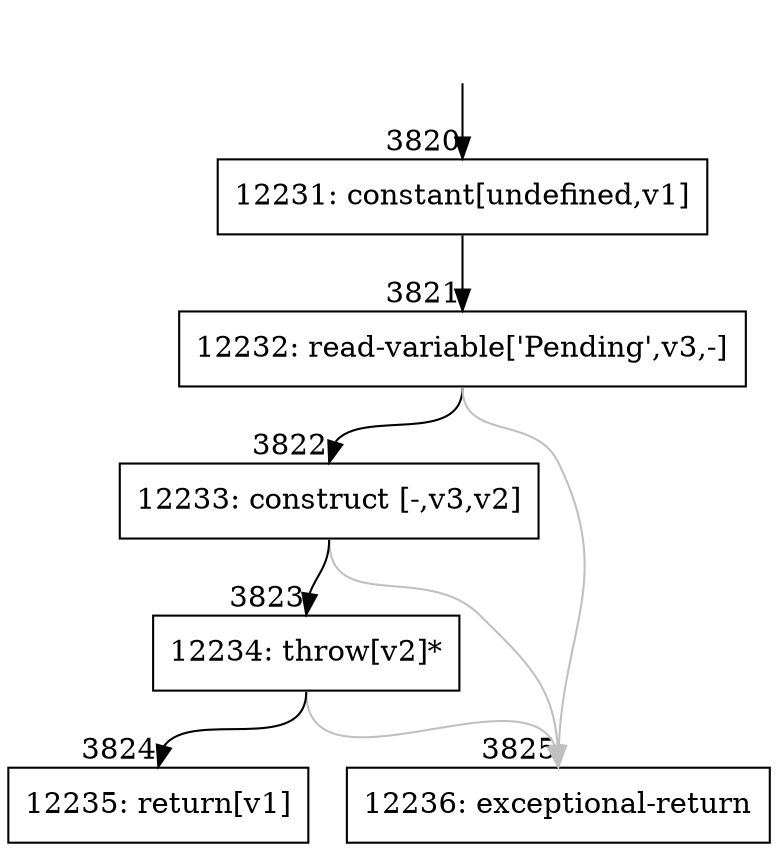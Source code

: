 digraph {
rankdir="TD"
BB_entry345[shape=none,label=""];
BB_entry345 -> BB3820 [tailport=s, headport=n, headlabel="    3820"]
BB3820 [shape=record label="{12231: constant[undefined,v1]}" ] 
BB3820 -> BB3821 [tailport=s, headport=n, headlabel="      3821"]
BB3821 [shape=record label="{12232: read-variable['Pending',v3,-]}" ] 
BB3821 -> BB3822 [tailport=s, headport=n, headlabel="      3822"]
BB3821 -> BB3825 [tailport=s, headport=n, color=gray, headlabel="      3825"]
BB3822 [shape=record label="{12233: construct [-,v3,v2]}" ] 
BB3822 -> BB3823 [tailport=s, headport=n, headlabel="      3823"]
BB3822 -> BB3825 [tailport=s, headport=n, color=gray]
BB3823 [shape=record label="{12234: throw[v2]*}" ] 
BB3823 -> BB3824 [tailport=s, headport=n, headlabel="      3824"]
BB3823 -> BB3825 [tailport=s, headport=n, color=gray]
BB3824 [shape=record label="{12235: return[v1]}" ] 
BB3825 [shape=record label="{12236: exceptional-return}" ] 
//#$~ 4411
}
